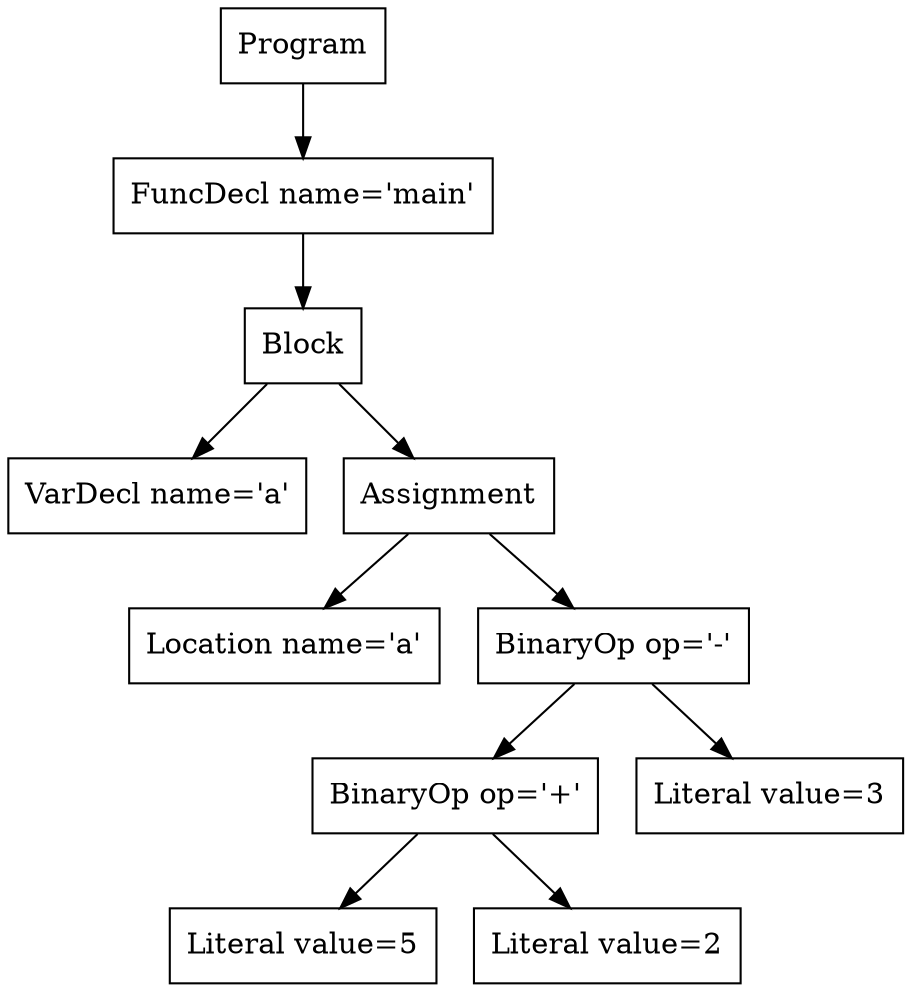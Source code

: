 digraph AST {
3 [shape=box, label="VarDecl name='a'"];
5 [shape=box, label="Location name='a'"];
8 [shape=box, label="Literal value=5"];
9 [shape=box, label="Literal value=2"];
7 [shape=box, label="BinaryOp op='+'"];
7 -> 8;
7 -> 9;
10 [shape=box, label="Literal value=3"];
6 [shape=box, label="BinaryOp op='-'"];
6 -> 7;
6 -> 10;
4 [shape=box, label="Assignment"];
4 -> 5;
4 -> 6;
2 [shape=box, label="Block"];
2 -> 3;
2 -> 4;
1 [shape=box, label="FuncDecl name='main'"];
1 -> 2;
0 [shape=box, label="Program"];
0 -> 1;
}
